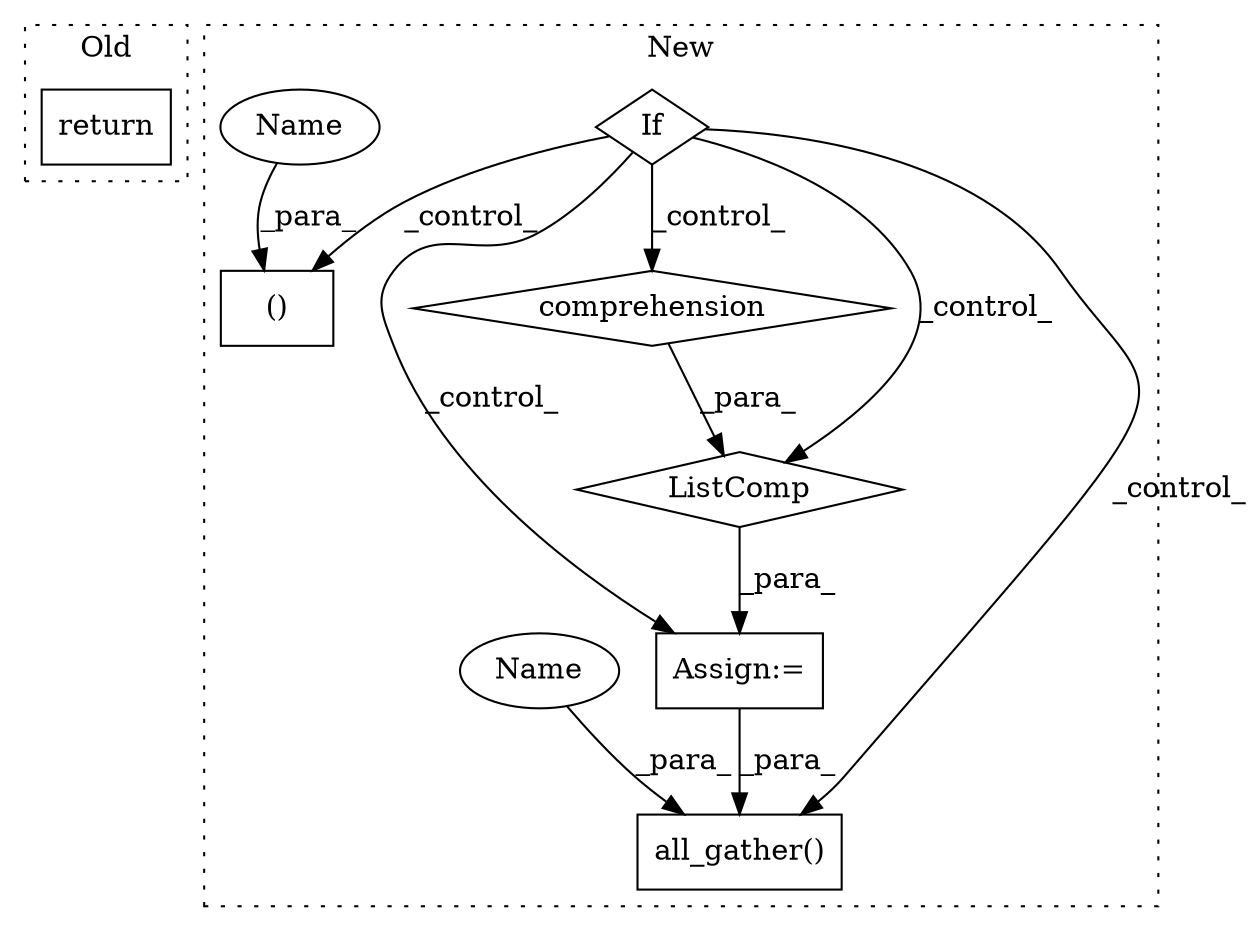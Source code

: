 digraph G {
subgraph cluster0 {
1 [label="return" a="93" s="1719" l="7" shape="box"];
label = "Old";
style="dotted";
}
subgraph cluster1 {
2 [label="all_gather()" a="75" s="2915,2950" l="16,14" shape="box"];
3 [label="()" a="54" s="2716" l="7" shape="box"];
4 [label="If" a="96" s="2646" l="3" shape="diamond"];
5 [label="comprehension" a="45" s="2891" l="3" shape="diamond"];
6 [label="Assign:=" a="68" s="2858" l="3" shape="box"];
7 [label="ListComp" a="106" s="2861" l="49" shape="diamond"];
8 [label="Name" a="87" s="2710" l="6" shape="ellipse"];
9 [label="Name" a="87" s="2944" l="6" shape="ellipse"];
label = "New";
style="dotted";
}
4 -> 7 [label="_control_"];
4 -> 2 [label="_control_"];
4 -> 6 [label="_control_"];
4 -> 3 [label="_control_"];
4 -> 5 [label="_control_"];
5 -> 7 [label="_para_"];
6 -> 2 [label="_para_"];
7 -> 6 [label="_para_"];
8 -> 3 [label="_para_"];
9 -> 2 [label="_para_"];
}